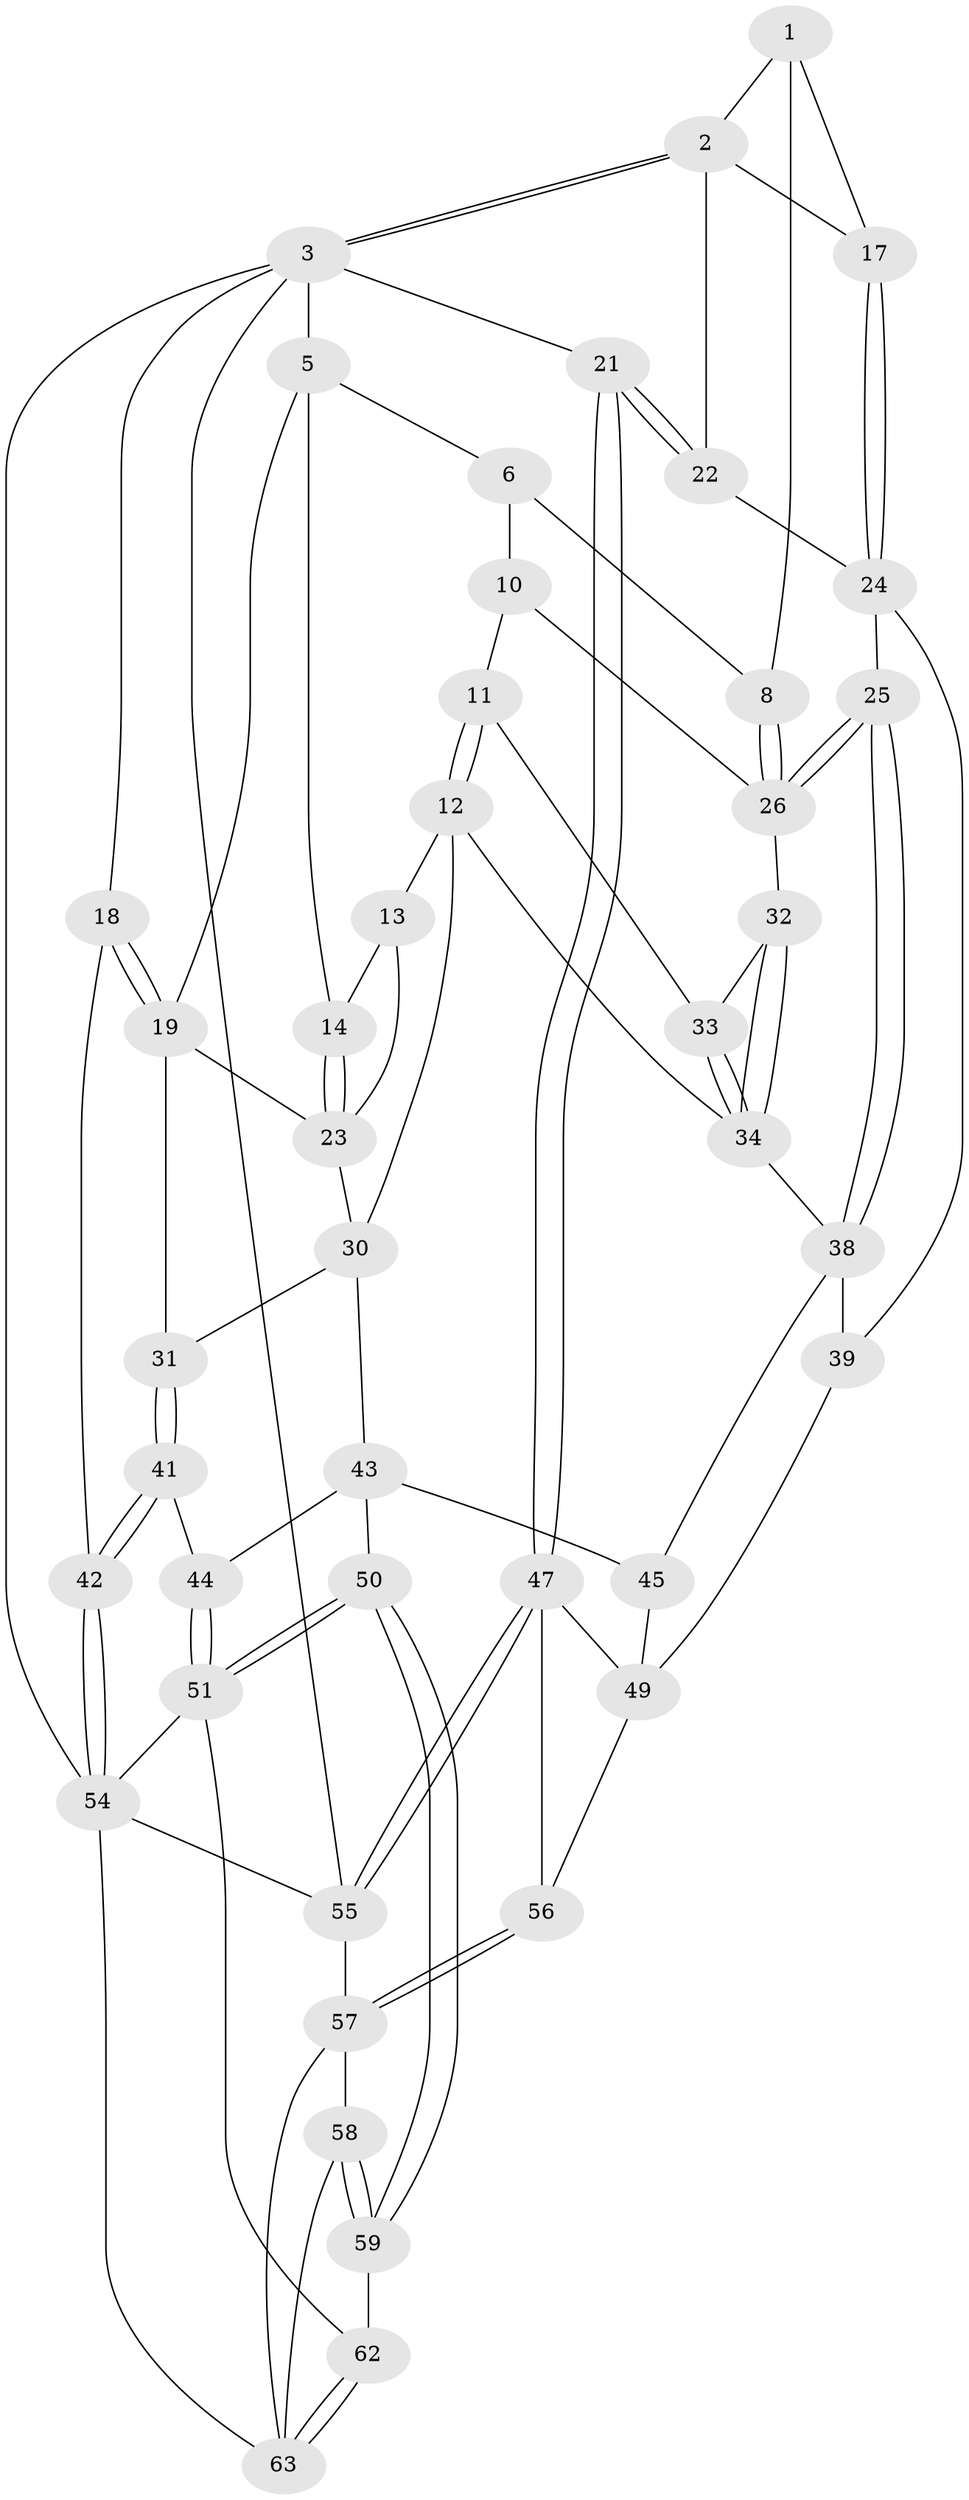 // original degree distribution, {3: 0.03125, 4: 0.25, 5: 0.5, 6: 0.21875}
// Generated by graph-tools (version 1.1) at 2025/11/02/27/25 16:11:59]
// undirected, 44 vertices, 99 edges
graph export_dot {
graph [start="1"]
  node [color=gray90,style=filled];
  1 [pos="+0.7293389698545469+0",super="+7"];
  2 [pos="+1+0",super="+16"];
  3 [pos="+1+0",super="+4"];
  5 [pos="+0.25383116301268854+0",super="+15"];
  6 [pos="+0.6106465020513311+0",super="+9"];
  8 [pos="+0.661103077511344+0.1506827893888563"];
  10 [pos="+0.5616728180388406+0.14191108781936632"];
  11 [pos="+0.4968025774309507+0.20071224655610323"];
  12 [pos="+0.4962715906064232+0.2009830613602211",super="+36"];
  13 [pos="+0.381386184303213+0.12337938732801111"];
  14 [pos="+0.34423963595963813+0.08320344670025853"];
  17 [pos="+0.8205681973658916+0.1637363067423231"];
  18 [pos="+0+0.31490182155654756"];
  19 [pos="+0.06042551254889166+0.22258683543624708",super="+20"];
  21 [pos="+1+0.38113254824627296"];
  22 [pos="+1+0.35191742879956195"];
  23 [pos="+0.2837764048814878+0.21544964795586824",super="+27"];
  24 [pos="+0.8005620158794785+0.28016734999439585",super="+29"];
  25 [pos="+0.8002692078462298+0.2801462472108729"];
  26 [pos="+0.7749919388322514+0.27498669287414534",super="+28"];
  30 [pos="+0.3182468157756611+0.3433070226030994",super="+37"];
  31 [pos="+0.2428752199995029+0.3325840095851974"];
  32 [pos="+0.6511261504469145+0.30246494693654097"];
  33 [pos="+0.5786979608145477+0.25662891331878945"];
  34 [pos="+0.6014201693407213+0.3818615835393332",super="+35"];
  38 [pos="+0.5993689088677026+0.448580320578001",super="+40"];
  39 [pos="+0.771035820081061+0.48964943042144543"];
  41 [pos="+0.11561410908052533+0.5156553125645348"];
  42 [pos="+0+0.5700192937313241"];
  43 [pos="+0.3537288588298787+0.4321683906439236",super="+46"];
  44 [pos="+0.26550061838370914+0.5268222887000285"];
  45 [pos="+0.597408270311103+0.6294072588836044"];
  47 [pos="+1+0.521999543611979",super="+48"];
  49 [pos="+0.8595138909727247+0.5489545255469406",super="+52"];
  50 [pos="+0.5047253368622205+0.7828332119510141"];
  51 [pos="+0.3034706007885033+0.6379107754151326",super="+53"];
  54 [pos="+0+0.7491286163760094",super="+61"];
  55 [pos="+1+1"];
  56 [pos="+0.8689230514937034+0.7348901813171044"];
  57 [pos="+0.8716767969880886+0.8828003756685785",super="+60"];
  58 [pos="+0.5055056234345854+0.8350833751872697"];
  59 [pos="+0.5022089503879217+0.8275831971588614"];
  62 [pos="+0.2328648175404745+0.8452651939996919"];
  63 [pos="+0.18731762348168654+1",super="+64"];
  1 -- 2;
  1 -- 8;
  1 -- 17;
  2 -- 3;
  2 -- 3;
  2 -- 17;
  2 -- 22;
  3 -- 21;
  3 -- 55;
  3 -- 18;
  3 -- 5;
  3 -- 54;
  5 -- 6;
  5 -- 14;
  5 -- 19;
  6 -- 8;
  6 -- 10;
  8 -- 26;
  8 -- 26;
  10 -- 11;
  10 -- 26;
  11 -- 12;
  11 -- 12;
  11 -- 33;
  12 -- 13;
  12 -- 34;
  12 -- 30;
  13 -- 14;
  13 -- 23;
  14 -- 23;
  14 -- 23;
  17 -- 24;
  17 -- 24;
  18 -- 19;
  18 -- 19;
  18 -- 42;
  19 -- 31;
  19 -- 23;
  21 -- 22;
  21 -- 22;
  21 -- 47;
  21 -- 47;
  22 -- 24;
  23 -- 30;
  24 -- 25;
  24 -- 39;
  25 -- 26;
  25 -- 26;
  25 -- 38;
  25 -- 38;
  26 -- 32;
  30 -- 31;
  30 -- 43;
  31 -- 41;
  31 -- 41;
  32 -- 33;
  32 -- 34;
  32 -- 34;
  33 -- 34;
  33 -- 34;
  34 -- 38;
  38 -- 45;
  38 -- 39;
  39 -- 49;
  41 -- 42;
  41 -- 42;
  41 -- 44;
  42 -- 54;
  42 -- 54;
  43 -- 44;
  43 -- 50;
  43 -- 45;
  44 -- 51;
  44 -- 51;
  45 -- 49;
  47 -- 55;
  47 -- 55;
  47 -- 56;
  47 -- 49;
  49 -- 56;
  50 -- 51;
  50 -- 51;
  50 -- 59;
  50 -- 59;
  51 -- 54;
  51 -- 62;
  54 -- 63;
  54 -- 55;
  55 -- 57;
  56 -- 57;
  56 -- 57;
  57 -- 58;
  57 -- 63;
  58 -- 59;
  58 -- 59;
  58 -- 63;
  59 -- 62;
  62 -- 63;
  62 -- 63;
}
